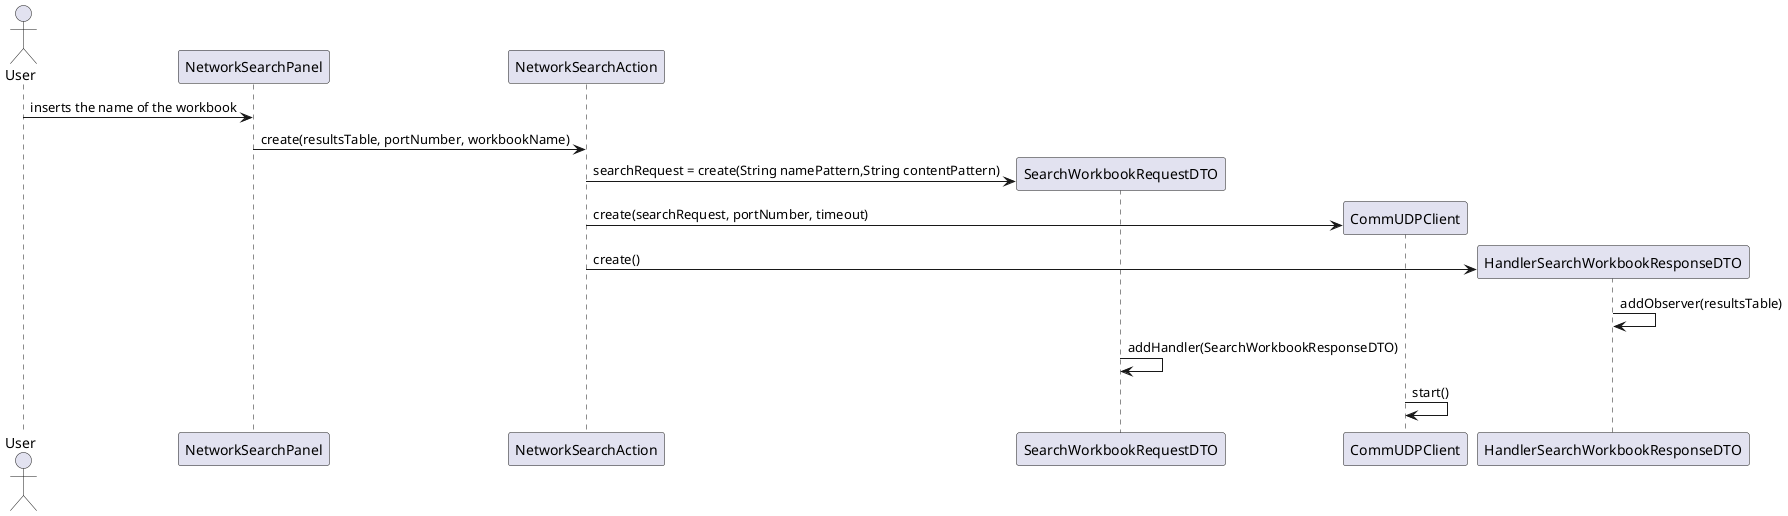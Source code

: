 @startuml ipc03_2_design1.png
skinparam packageStyle rect
skinparam defaultFontName FG Virgil
skinparam shadowing false

actor User 
participant "NetworkSearchPanel" as panel
participant "NetworkSearchAction" as action
participant "SearchWorkbookRequestDTO" as reqDTO
participant "CommUDPClient" as udpClient
participant "HandlerSearchWorkbookResponseDTO" as handlerResponse

User -> panel : inserts the name of the workbook
panel -> action : create(resultsTable, portNumber, workbookName)
create reqDTO
action -> reqDTO : searchRequest = create(String namePattern,String contentPattern)
create udpClient
action -> udpClient : create(searchRequest, portNumber, timeout)
create handlerResponse
action -> handlerResponse : create()
handlerResponse -> handlerResponse : addObserver(resultsTable)
reqDTO -> reqDTO : addHandler(SearchWorkbookResponseDTO)
udpClient -> udpClient : start()
@enduml
@enduml
